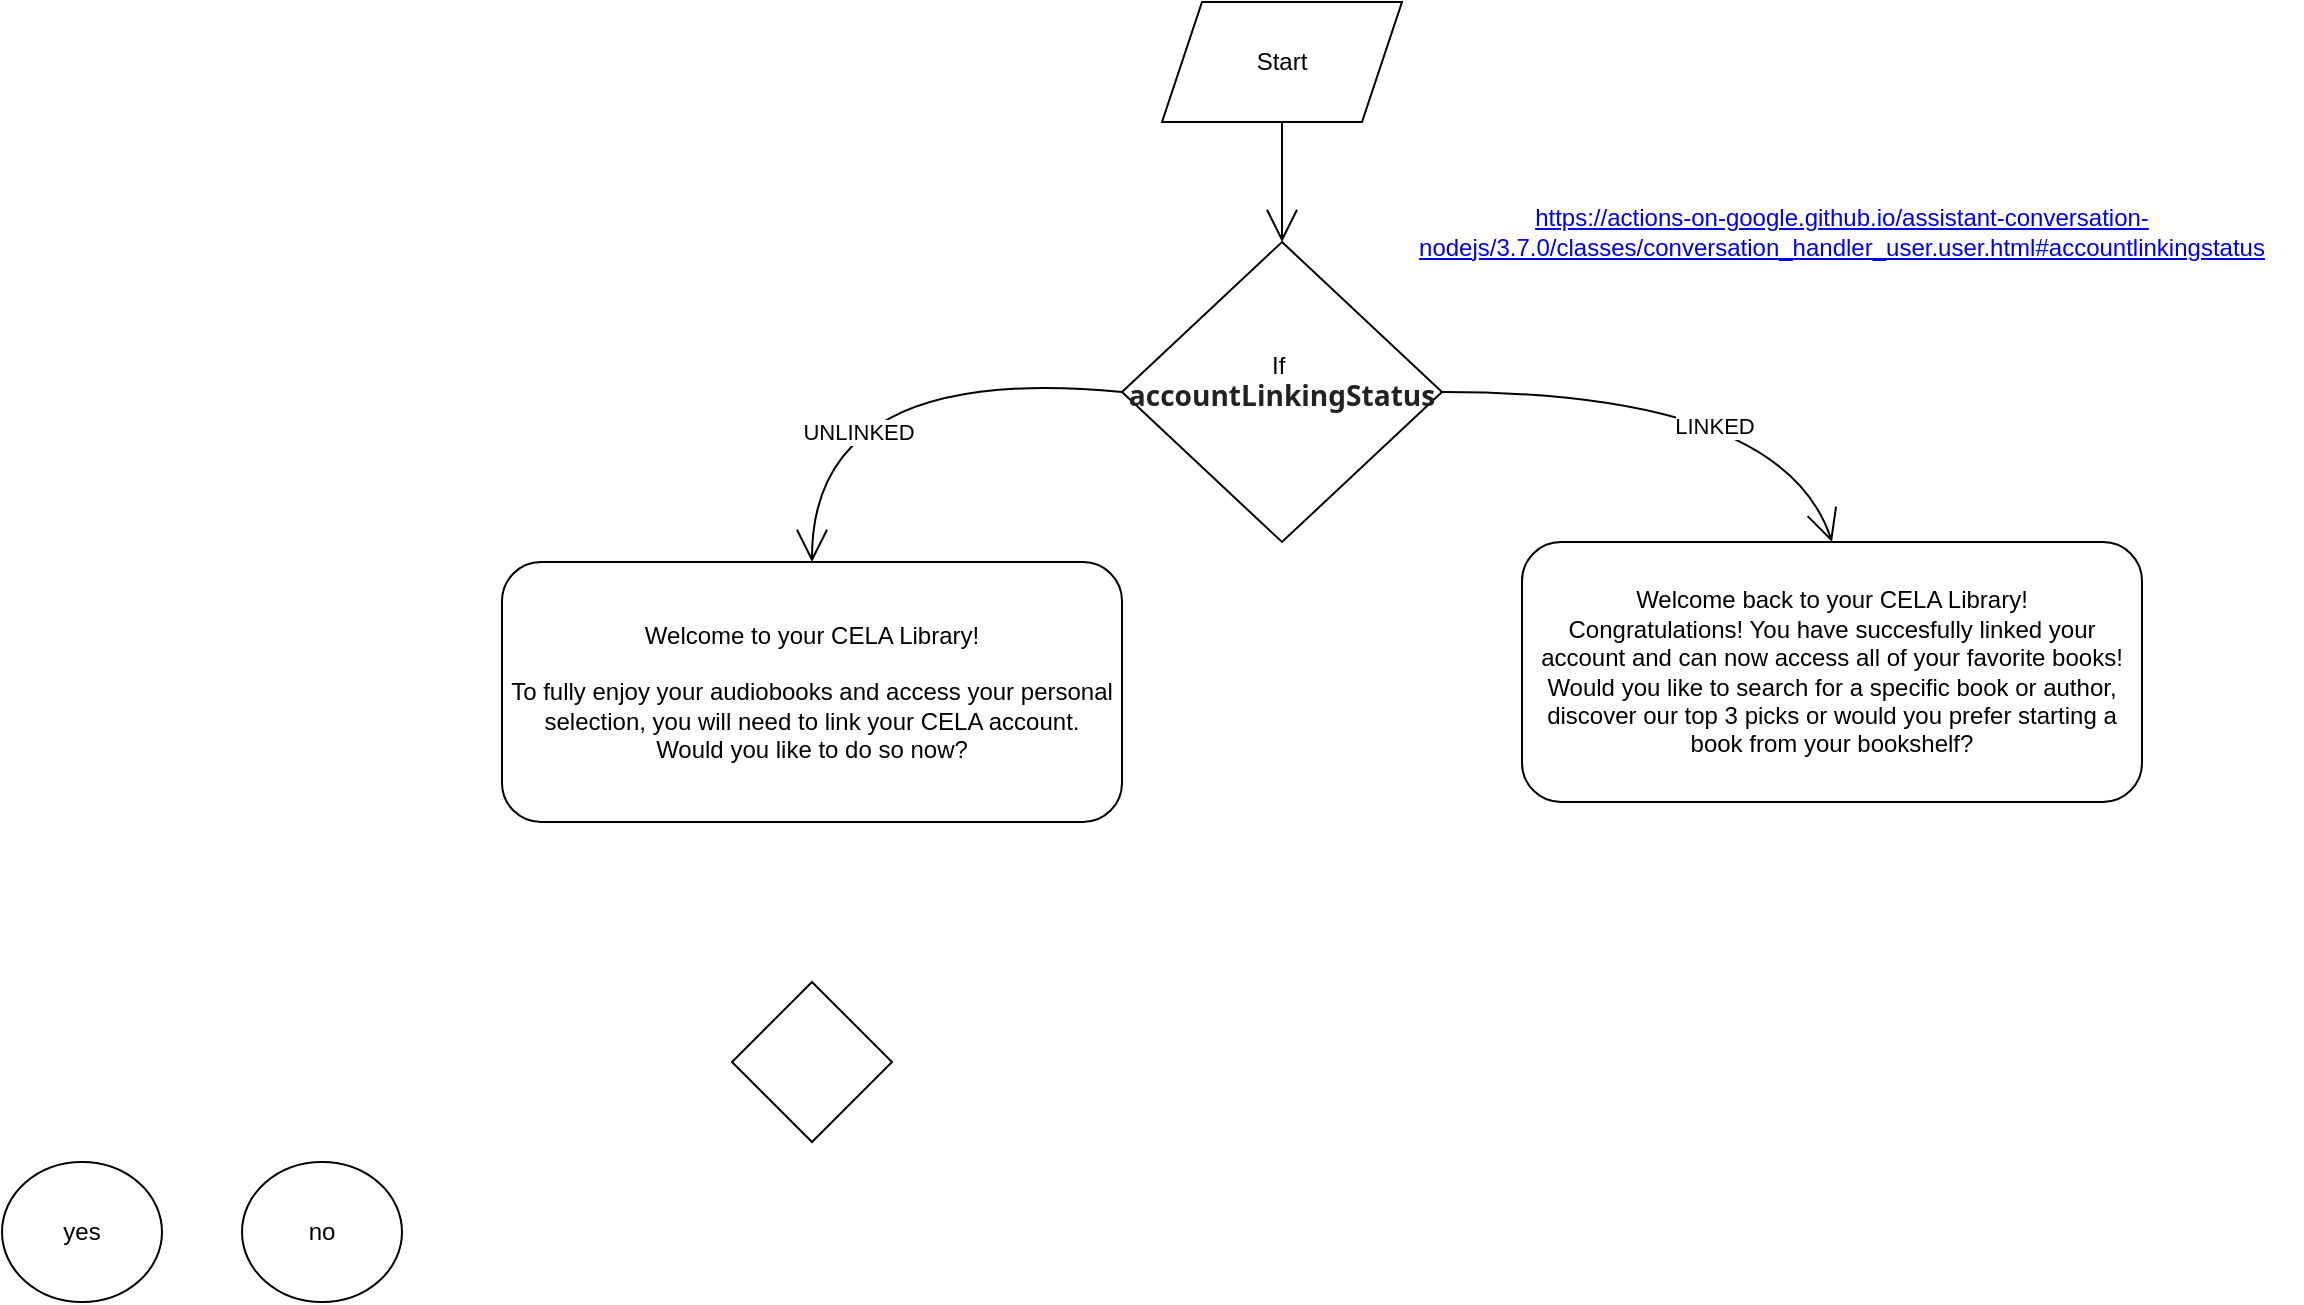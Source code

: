 <mxfile version="15.3.5" type="device"><diagram id="5DJ4ssX4GwvDWGdRNTQ9" name="Page-1"><mxGraphModel dx="1950" dy="1667" grid="1" gridSize="10" guides="1" tooltips="1" connect="1" arrows="1" fold="1" page="1" pageScale="1" pageWidth="827" pageHeight="1169" math="0" shadow="0"><root><mxCell id="0"/><mxCell id="1" parent="0"/><mxCell id="f8Os_fYX0AQjNnouJrPj-1" value="&lt;span&gt;&lt;/span&gt;&lt;span&gt;&lt;/span&gt;&lt;span&gt;Welcome to  your CELA Library! &lt;br&gt;&lt;br&gt;To fully enjoy your audiobooks and access your personal selection, you will need to link your CELA account.&lt;br&gt;Would you like to do so now?&lt;/span&gt;" style="rounded=1;whiteSpace=wrap;html=1;hachureGap=4;pointerEvents=0;" vertex="1" parent="1"><mxGeometry x="40" y="360" width="310" height="130" as="geometry"/></mxCell><mxCell id="f8Os_fYX0AQjNnouJrPj-5" style="edgeStyle=none;curved=1;rounded=0;orthogonalLoop=1;jettySize=auto;html=1;exitX=0.5;exitY=1;exitDx=0;exitDy=0;entryX=0.5;entryY=0;entryDx=0;entryDy=0;endArrow=open;startSize=14;endSize=14;sourcePerimeterSpacing=8;targetPerimeterSpacing=8;" edge="1" parent="1" source="f8Os_fYX0AQjNnouJrPj-2" target="f8Os_fYX0AQjNnouJrPj-4"><mxGeometry relative="1" as="geometry"/></mxCell><mxCell id="f8Os_fYX0AQjNnouJrPj-2" value="Start" style="shape=parallelogram;perimeter=parallelogramPerimeter;whiteSpace=wrap;html=1;fixedSize=1;hachureGap=4;pointerEvents=0;" vertex="1" parent="1"><mxGeometry x="370" y="80" width="120" height="60" as="geometry"/></mxCell><mxCell id="f8Os_fYX0AQjNnouJrPj-3" value="&lt;span&gt;&lt;/span&gt;&lt;span&gt;&lt;/span&gt;&lt;span&gt;Welcome back to your CELA Library! &lt;br&gt;Congratulations! You have succesfully linked your account and can now access all of your favorite books!&lt;br&gt;Would you like to search for a specific book or author,  discover our top 3 picks or would you prefer starting a book from your bookshelf?&lt;/span&gt;" style="rounded=1;whiteSpace=wrap;html=1;hachureGap=4;pointerEvents=0;" vertex="1" parent="1"><mxGeometry x="550" y="350" width="310" height="130" as="geometry"/></mxCell><mxCell id="f8Os_fYX0AQjNnouJrPj-8" style="edgeStyle=none;curved=1;rounded=0;orthogonalLoop=1;jettySize=auto;html=1;exitX=0;exitY=0.5;exitDx=0;exitDy=0;entryX=0.5;entryY=0;entryDx=0;entryDy=0;endArrow=open;startSize=14;endSize=14;sourcePerimeterSpacing=8;targetPerimeterSpacing=8;" edge="1" parent="1" source="f8Os_fYX0AQjNnouJrPj-4" target="f8Os_fYX0AQjNnouJrPj-1"><mxGeometry relative="1" as="geometry"><Array as="points"><mxPoint x="195" y="260"/></Array></mxGeometry></mxCell><mxCell id="f8Os_fYX0AQjNnouJrPj-14" value="UNLINKED" style="edgeLabel;html=1;align=center;verticalAlign=middle;resizable=0;points=[];" vertex="1" connectable="0" parent="f8Os_fYX0AQjNnouJrPj-8"><mxGeometry x="0.487" y="23" relative="1" as="geometry"><mxPoint as="offset"/></mxGeometry></mxCell><mxCell id="f8Os_fYX0AQjNnouJrPj-10" style="edgeStyle=none;curved=1;rounded=0;orthogonalLoop=1;jettySize=auto;html=1;exitX=1;exitY=0.5;exitDx=0;exitDy=0;entryX=0.5;entryY=0;entryDx=0;entryDy=0;endArrow=open;startSize=14;endSize=14;sourcePerimeterSpacing=8;targetPerimeterSpacing=8;" edge="1" parent="1" source="f8Os_fYX0AQjNnouJrPj-4" target="f8Os_fYX0AQjNnouJrPj-3"><mxGeometry relative="1" as="geometry"><Array as="points"><mxPoint x="680" y="275"/></Array></mxGeometry></mxCell><mxCell id="f8Os_fYX0AQjNnouJrPj-13" value="LINKED" style="edgeLabel;html=1;align=center;verticalAlign=middle;resizable=0;points=[];" vertex="1" connectable="0" parent="f8Os_fYX0AQjNnouJrPj-10"><mxGeometry x="0.089" y="-17" relative="1" as="geometry"><mxPoint as="offset"/></mxGeometry></mxCell><mxCell id="f8Os_fYX0AQjNnouJrPj-4" value="If&amp;nbsp;&lt;h3 style=&quot;margin: 0px -20px ; padding: 0px 20px 10px ; border-bottom: none ; color: rgb(34 , 34 , 34) ; font-family: &amp;#34;segoe ui&amp;#34; , sans-serif&quot;&gt;account&lt;wbr&gt;Linking&lt;wbr&gt;Status&lt;/h3&gt;" style="rhombus;whiteSpace=wrap;html=1;hachureGap=4;pointerEvents=0;" vertex="1" parent="1"><mxGeometry x="350" y="200" width="160" height="150" as="geometry"/></mxCell><mxCell id="f8Os_fYX0AQjNnouJrPj-11" value="&lt;a href=&quot;https://actions-on-google.github.io/assistant-conversation-nodejs/3.7.0/classes/conversation_handler_user.user.html#accountlinkingstatus&quot;&gt;https://actions-on-google.github.io/assistant-conversation-nodejs/3.7.0/classes/conversation_handler_user.user.html#accountlinkingstatus&lt;/a&gt;" style="text;html=1;strokeColor=none;fillColor=none;align=center;verticalAlign=middle;whiteSpace=wrap;rounded=0;hachureGap=4;pointerEvents=0;" vertex="1" parent="1"><mxGeometry x="480" y="110" width="460" height="170" as="geometry"/></mxCell><mxCell id="f8Os_fYX0AQjNnouJrPj-15" value="" style="rhombus;whiteSpace=wrap;html=1;hachureGap=4;pointerEvents=0;" vertex="1" parent="1"><mxGeometry x="155" y="570" width="80" height="80" as="geometry"/></mxCell><mxCell id="f8Os_fYX0AQjNnouJrPj-16" value="yes" style="ellipse;whiteSpace=wrap;html=1;hachureGap=4;pointerEvents=0;" vertex="1" parent="1"><mxGeometry x="-210" y="660" width="80" height="70" as="geometry"/></mxCell><mxCell id="f8Os_fYX0AQjNnouJrPj-17" value="no" style="ellipse;whiteSpace=wrap;html=1;hachureGap=4;pointerEvents=0;" vertex="1" parent="1"><mxGeometry x="-90" y="660" width="80" height="70" as="geometry"/></mxCell></root></mxGraphModel></diagram></mxfile>